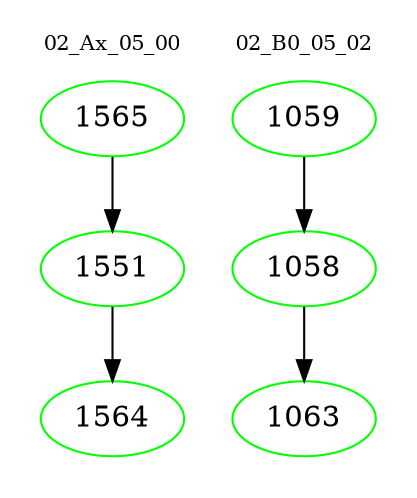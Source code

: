digraph{
subgraph cluster_0 {
color = white
label = "02_Ax_05_00";
fontsize=10;
T0_1565 [label="1565", color="green"]
T0_1565 -> T0_1551 [color="black"]
T0_1551 [label="1551", color="green"]
T0_1551 -> T0_1564 [color="black"]
T0_1564 [label="1564", color="green"]
}
subgraph cluster_1 {
color = white
label = "02_B0_05_02";
fontsize=10;
T1_1059 [label="1059", color="green"]
T1_1059 -> T1_1058 [color="black"]
T1_1058 [label="1058", color="green"]
T1_1058 -> T1_1063 [color="black"]
T1_1063 [label="1063", color="green"]
}
}
